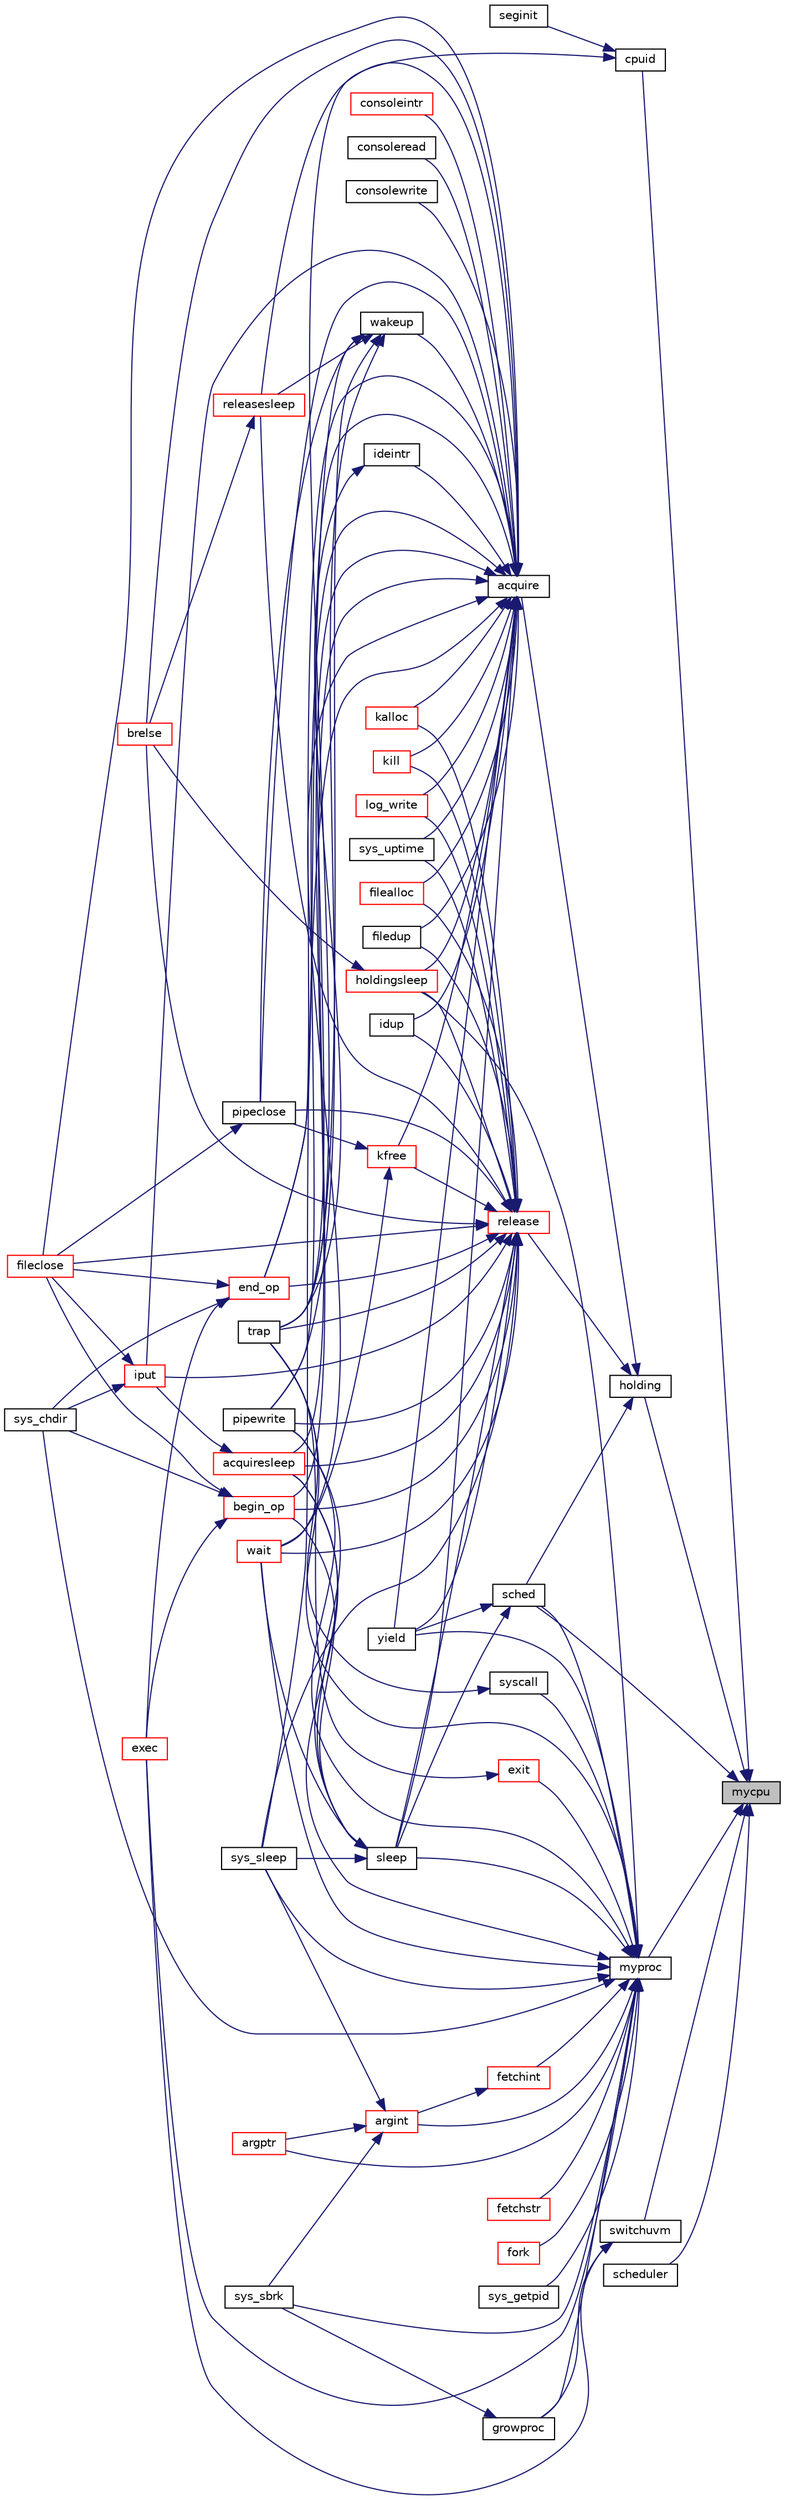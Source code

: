 digraph "mycpu"
{
 // LATEX_PDF_SIZE
  edge [fontname="Helvetica",fontsize="10",labelfontname="Helvetica",labelfontsize="10"];
  node [fontname="Helvetica",fontsize="10",shape=record];
  rankdir="RL";
  Node1 [label="mycpu",height=0.2,width=0.4,color="black", fillcolor="grey75", style="filled", fontcolor="black",tooltip=" "];
  Node1 -> Node2 [dir="back",color="midnightblue",fontsize="10",style="solid"];
  Node2 [label="cpuid",height=0.2,width=0.4,color="black", fillcolor="white", style="filled",URL="$d5/d64/defs_8h.html#a1444de2903d3d2624a50de058d19c635",tooltip=" "];
  Node2 -> Node3 [dir="back",color="midnightblue",fontsize="10",style="solid"];
  Node3 [label="seginit",height=0.2,width=0.4,color="black", fillcolor="white", style="filled",URL="$d5/d64/defs_8h.html#aaf5b2814a1dbf3ef0803dff58e0a76dc",tooltip=" "];
  Node2 -> Node4 [dir="back",color="midnightblue",fontsize="10",style="solid"];
  Node4 [label="trap",height=0.2,width=0.4,color="black", fillcolor="white", style="filled",URL="$dc/d6f/trap_8c.html#a372d166e36c086c91e5f5d81e5fead3a",tooltip=" "];
  Node1 -> Node5 [dir="back",color="midnightblue",fontsize="10",style="solid"];
  Node5 [label="holding",height=0.2,width=0.4,color="black", fillcolor="white", style="filled",URL="$d5/d64/defs_8h.html#ac44b13cc76bf4040e3baf34df75ff230",tooltip=" "];
  Node5 -> Node6 [dir="back",color="midnightblue",fontsize="10",style="solid"];
  Node6 [label="acquire",height=0.2,width=0.4,color="black", fillcolor="white", style="filled",URL="$d5/d64/defs_8h.html#afe4ef8638f1ecb962a6e67fb086ee3b8",tooltip=" "];
  Node6 -> Node7 [dir="back",color="midnightblue",fontsize="10",style="solid"];
  Node7 [label="acquiresleep",height=0.2,width=0.4,color="red", fillcolor="white", style="filled",URL="$d5/d64/defs_8h.html#aecd4639fe2f9aaad8e8cee2b5e0688c3",tooltip=" "];
  Node7 -> Node16 [dir="back",color="midnightblue",fontsize="10",style="solid"];
  Node16 [label="iput",height=0.2,width=0.4,color="red", fillcolor="white", style="filled",URL="$d5/d64/defs_8h.html#a29530a0afdfe924818d8c70b6724528d",tooltip=" "];
  Node16 -> Node18 [dir="back",color="midnightblue",fontsize="10",style="solid"];
  Node18 [label="fileclose",height=0.2,width=0.4,color="red", fillcolor="white", style="filled",URL="$d5/d64/defs_8h.html#ac865ee0b2d70f753d61d1fefef9de0f6",tooltip=" "];
  Node16 -> Node13 [dir="back",color="midnightblue",fontsize="10",style="solid"];
  Node13 [label="sys_chdir",height=0.2,width=0.4,color="black", fillcolor="white", style="filled",URL="$db/dd8/syscall_8c.html#ad1c5f8693cb35b9605fee09eebdda640",tooltip=" "];
  Node6 -> Node22 [dir="back",color="midnightblue",fontsize="10",style="solid"];
  Node22 [label="begin_op",height=0.2,width=0.4,color="red", fillcolor="white", style="filled",URL="$d5/d64/defs_8h.html#a603ca98212e00d2ffdba7827ef0f1003",tooltip=" "];
  Node22 -> Node9 [dir="back",color="midnightblue",fontsize="10",style="solid"];
  Node9 [label="exec",height=0.2,width=0.4,color="red", fillcolor="white", style="filled",URL="$d5/d64/defs_8h.html#aa7b4aae4a12acd187e23396214aeca47",tooltip=" "];
  Node22 -> Node18 [dir="back",color="midnightblue",fontsize="10",style="solid"];
  Node22 -> Node13 [dir="back",color="midnightblue",fontsize="10",style="solid"];
  Node6 -> Node26 [dir="back",color="midnightblue",fontsize="10",style="solid"];
  Node26 [label="brelse",height=0.2,width=0.4,color="red", fillcolor="white", style="filled",URL="$dc/de6/bio_8c.html#ab5335aeb503731104314321a78a6d727",tooltip=" "];
  Node6 -> Node33 [dir="back",color="midnightblue",fontsize="10",style="solid"];
  Node33 [label="consoleintr",height=0.2,width=0.4,color="red", fillcolor="white", style="filled",URL="$d0/d56/console_8c.html#aad3d6ca39f23bb6d2686d2967e415193",tooltip=" "];
  Node6 -> Node36 [dir="back",color="midnightblue",fontsize="10",style="solid"];
  Node36 [label="consoleread",height=0.2,width=0.4,color="black", fillcolor="white", style="filled",URL="$d0/d56/console_8c.html#a28ac85a90987662e306ca8efbfe16074",tooltip=" "];
  Node6 -> Node37 [dir="back",color="midnightblue",fontsize="10",style="solid"];
  Node37 [label="consolewrite",height=0.2,width=0.4,color="black", fillcolor="white", style="filled",URL="$d0/d56/console_8c.html#a6af7eb39268127d389792cec37785666",tooltip=" "];
  Node6 -> Node38 [dir="back",color="midnightblue",fontsize="10",style="solid"];
  Node38 [label="end_op",height=0.2,width=0.4,color="red", fillcolor="white", style="filled",URL="$d5/d64/defs_8h.html#a2504e37a109f9bae5ca11fe89e4e8fa1",tooltip=" "];
  Node38 -> Node9 [dir="back",color="midnightblue",fontsize="10",style="solid"];
  Node38 -> Node18 [dir="back",color="midnightblue",fontsize="10",style="solid"];
  Node38 -> Node13 [dir="back",color="midnightblue",fontsize="10",style="solid"];
  Node6 -> Node39 [dir="back",color="midnightblue",fontsize="10",style="solid"];
  Node39 [label="filealloc",height=0.2,width=0.4,color="red", fillcolor="white", style="filled",URL="$d5/d64/defs_8h.html#a69d3d2dd94efa1f1ff8d0143f4d9b786",tooltip=" "];
  Node6 -> Node18 [dir="back",color="midnightblue",fontsize="10",style="solid"];
  Node6 -> Node40 [dir="back",color="midnightblue",fontsize="10",style="solid"];
  Node40 [label="filedup",height=0.2,width=0.4,color="black", fillcolor="white", style="filled",URL="$d5/d64/defs_8h.html#a1063546fe0d5f45fe1a38a9b4f6b5783",tooltip=" "];
  Node6 -> Node41 [dir="back",color="midnightblue",fontsize="10",style="solid"];
  Node41 [label="holdingsleep",height=0.2,width=0.4,color="red", fillcolor="white", style="filled",URL="$d5/d64/defs_8h.html#afa76133bc67c6026376d630da9b53b68",tooltip=" "];
  Node41 -> Node26 [dir="back",color="midnightblue",fontsize="10",style="solid"];
  Node6 -> Node45 [dir="back",color="midnightblue",fontsize="10",style="solid"];
  Node45 [label="ideintr",height=0.2,width=0.4,color="black", fillcolor="white", style="filled",URL="$d5/d64/defs_8h.html#a709693afdb9b89d848e684e7acde1f8f",tooltip=" "];
  Node45 -> Node4 [dir="back",color="midnightblue",fontsize="10",style="solid"];
  Node6 -> Node46 [dir="back",color="midnightblue",fontsize="10",style="solid"];
  Node46 [label="idup",height=0.2,width=0.4,color="black", fillcolor="white", style="filled",URL="$d5/d64/defs_8h.html#acdd1de79a331b8922c483434d257731d",tooltip=" "];
  Node6 -> Node16 [dir="back",color="midnightblue",fontsize="10",style="solid"];
  Node6 -> Node47 [dir="back",color="midnightblue",fontsize="10",style="solid"];
  Node47 [label="kalloc",height=0.2,width=0.4,color="red", fillcolor="white", style="filled",URL="$d5/d64/defs_8h.html#a3af104ba40b66dcec8363ac5a70907ed",tooltip=" "];
  Node6 -> Node52 [dir="back",color="midnightblue",fontsize="10",style="solid"];
  Node52 [label="kfree",height=0.2,width=0.4,color="red", fillcolor="white", style="filled",URL="$d5/d64/defs_8h.html#ae79d6a7d0901b7c081cfded3f916d5bd",tooltip=" "];
  Node52 -> Node59 [dir="back",color="midnightblue",fontsize="10",style="solid"];
  Node59 [label="pipeclose",height=0.2,width=0.4,color="black", fillcolor="white", style="filled",URL="$d5/d64/defs_8h.html#af6220973e389c74782d76ae641a5e7db",tooltip=" "];
  Node59 -> Node18 [dir="back",color="midnightblue",fontsize="10",style="solid"];
  Node52 -> Node57 [dir="back",color="midnightblue",fontsize="10",style="solid"];
  Node57 [label="wait",height=0.2,width=0.4,color="red", fillcolor="white", style="filled",URL="$d5/d64/defs_8h.html#af6f31822f7e737b4e414bdac1ccb59a4",tooltip=" "];
  Node6 -> Node60 [dir="back",color="midnightblue",fontsize="10",style="solid"];
  Node60 [label="kill",height=0.2,width=0.4,color="red", fillcolor="white", style="filled",URL="$d5/d64/defs_8h.html#ab893e9671d6bfe2b2604002a50639f21",tooltip=" "];
  Node6 -> Node62 [dir="back",color="midnightblue",fontsize="10",style="solid"];
  Node62 [label="log_write",height=0.2,width=0.4,color="red", fillcolor="white", style="filled",URL="$d5/d64/defs_8h.html#a270d0050dc50965f4f851717841ad33c",tooltip=" "];
  Node6 -> Node59 [dir="back",color="midnightblue",fontsize="10",style="solid"];
  Node6 -> Node63 [dir="back",color="midnightblue",fontsize="10",style="solid"];
  Node63 [label="pipewrite",height=0.2,width=0.4,color="black", fillcolor="white", style="filled",URL="$d5/d64/defs_8h.html#ae63b0db4ca2cbb2025b89d977c6535b1",tooltip=" "];
  Node6 -> Node64 [dir="back",color="midnightblue",fontsize="10",style="solid"];
  Node64 [label="releasesleep",height=0.2,width=0.4,color="red", fillcolor="white", style="filled",URL="$d5/d64/defs_8h.html#a840b479c87b1c047d7142f58e0ad0b27",tooltip=" "];
  Node64 -> Node26 [dir="back",color="midnightblue",fontsize="10",style="solid"];
  Node6 -> Node65 [dir="back",color="midnightblue",fontsize="10",style="solid"];
  Node65 [label="sleep",height=0.2,width=0.4,color="black", fillcolor="white", style="filled",URL="$d5/d64/defs_8h.html#aca4a88f06b3ebbcc04330f7ae06c8507",tooltip=" "];
  Node65 -> Node7 [dir="back",color="midnightblue",fontsize="10",style="solid"];
  Node65 -> Node22 [dir="back",color="midnightblue",fontsize="10",style="solid"];
  Node65 -> Node63 [dir="back",color="midnightblue",fontsize="10",style="solid"];
  Node65 -> Node66 [dir="back",color="midnightblue",fontsize="10",style="solid"];
  Node66 [label="sys_sleep",height=0.2,width=0.4,color="black", fillcolor="white", style="filled",URL="$db/dd8/syscall_8c.html#a59778ec9bfa6b6f2100b43fbba000573",tooltip=" "];
  Node65 -> Node57 [dir="back",color="midnightblue",fontsize="10",style="solid"];
  Node6 -> Node66 [dir="back",color="midnightblue",fontsize="10",style="solid"];
  Node6 -> Node67 [dir="back",color="midnightblue",fontsize="10",style="solid"];
  Node67 [label="sys_uptime",height=0.2,width=0.4,color="black", fillcolor="white", style="filled",URL="$db/dd8/syscall_8c.html#aaf8553903ba8f2776247679d4db0d121",tooltip=" "];
  Node6 -> Node4 [dir="back",color="midnightblue",fontsize="10",style="solid"];
  Node6 -> Node57 [dir="back",color="midnightblue",fontsize="10",style="solid"];
  Node6 -> Node68 [dir="back",color="midnightblue",fontsize="10",style="solid"];
  Node68 [label="wakeup",height=0.2,width=0.4,color="black", fillcolor="white", style="filled",URL="$d5/d64/defs_8h.html#a245b56417239f499389b2e806bd99254",tooltip=" "];
  Node68 -> Node38 [dir="back",color="midnightblue",fontsize="10",style="solid"];
  Node68 -> Node59 [dir="back",color="midnightblue",fontsize="10",style="solid"];
  Node68 -> Node63 [dir="back",color="midnightblue",fontsize="10",style="solid"];
  Node68 -> Node64 [dir="back",color="midnightblue",fontsize="10",style="solid"];
  Node68 -> Node4 [dir="back",color="midnightblue",fontsize="10",style="solid"];
  Node6 -> Node69 [dir="back",color="midnightblue",fontsize="10",style="solid"];
  Node69 [label="yield",height=0.2,width=0.4,color="black", fillcolor="white", style="filled",URL="$d5/d64/defs_8h.html#a7cb51f5c2b5cad3766f19eb69c92793b",tooltip=" "];
  Node5 -> Node70 [dir="back",color="midnightblue",fontsize="10",style="solid"];
  Node70 [label="release",height=0.2,width=0.4,color="red", fillcolor="white", style="filled",URL="$d5/d64/defs_8h.html#a4f8616948f3dbce65671f666eed1d669",tooltip=" "];
  Node70 -> Node7 [dir="back",color="midnightblue",fontsize="10",style="solid"];
  Node70 -> Node22 [dir="back",color="midnightblue",fontsize="10",style="solid"];
  Node70 -> Node26 [dir="back",color="midnightblue",fontsize="10",style="solid"];
  Node70 -> Node38 [dir="back",color="midnightblue",fontsize="10",style="solid"];
  Node70 -> Node39 [dir="back",color="midnightblue",fontsize="10",style="solid"];
  Node70 -> Node18 [dir="back",color="midnightblue",fontsize="10",style="solid"];
  Node70 -> Node40 [dir="back",color="midnightblue",fontsize="10",style="solid"];
  Node70 -> Node41 [dir="back",color="midnightblue",fontsize="10",style="solid"];
  Node70 -> Node46 [dir="back",color="midnightblue",fontsize="10",style="solid"];
  Node70 -> Node16 [dir="back",color="midnightblue",fontsize="10",style="solid"];
  Node70 -> Node47 [dir="back",color="midnightblue",fontsize="10",style="solid"];
  Node70 -> Node52 [dir="back",color="midnightblue",fontsize="10",style="solid"];
  Node70 -> Node60 [dir="back",color="midnightblue",fontsize="10",style="solid"];
  Node70 -> Node62 [dir="back",color="midnightblue",fontsize="10",style="solid"];
  Node70 -> Node59 [dir="back",color="midnightblue",fontsize="10",style="solid"];
  Node70 -> Node63 [dir="back",color="midnightblue",fontsize="10",style="solid"];
  Node70 -> Node64 [dir="back",color="midnightblue",fontsize="10",style="solid"];
  Node70 -> Node65 [dir="back",color="midnightblue",fontsize="10",style="solid"];
  Node70 -> Node66 [dir="back",color="midnightblue",fontsize="10",style="solid"];
  Node70 -> Node67 [dir="back",color="midnightblue",fontsize="10",style="solid"];
  Node70 -> Node4 [dir="back",color="midnightblue",fontsize="10",style="solid"];
  Node70 -> Node57 [dir="back",color="midnightblue",fontsize="10",style="solid"];
  Node70 -> Node69 [dir="back",color="midnightblue",fontsize="10",style="solid"];
  Node5 -> Node71 [dir="back",color="midnightblue",fontsize="10",style="solid"];
  Node71 [label="sched",height=0.2,width=0.4,color="black", fillcolor="white", style="filled",URL="$d5/d64/defs_8h.html#ad788da91743c333b5bed7c4a0dd12365",tooltip=" "];
  Node71 -> Node65 [dir="back",color="midnightblue",fontsize="10",style="solid"];
  Node71 -> Node69 [dir="back",color="midnightblue",fontsize="10",style="solid"];
  Node1 -> Node72 [dir="back",color="midnightblue",fontsize="10",style="solid"];
  Node72 [label="myproc",height=0.2,width=0.4,color="black", fillcolor="white", style="filled",URL="$d5/d64/defs_8h.html#addb64b689e3c266aaa67cc0126bba441",tooltip=" "];
  Node72 -> Node7 [dir="back",color="midnightblue",fontsize="10",style="solid"];
  Node72 -> Node73 [dir="back",color="midnightblue",fontsize="10",style="solid"];
  Node73 [label="argint",height=0.2,width=0.4,color="red", fillcolor="white", style="filled",URL="$d5/d64/defs_8h.html#a75bc8d8c7ea0b4b39d4f470e18e0dba7",tooltip=" "];
  Node73 -> Node74 [dir="back",color="midnightblue",fontsize="10",style="solid"];
  Node74 [label="argptr",height=0.2,width=0.4,color="red", fillcolor="white", style="filled",URL="$d5/d64/defs_8h.html#a05c7464938c27eb91540c06ec6137f26",tooltip=" "];
  Node73 -> Node50 [dir="back",color="midnightblue",fontsize="10",style="solid"];
  Node50 [label="sys_sbrk",height=0.2,width=0.4,color="black", fillcolor="white", style="filled",URL="$db/dd8/syscall_8c.html#ab21d46be776cf6075a997af525a1a628",tooltip=" "];
  Node73 -> Node66 [dir="back",color="midnightblue",fontsize="10",style="solid"];
  Node72 -> Node74 [dir="back",color="midnightblue",fontsize="10",style="solid"];
  Node72 -> Node9 [dir="back",color="midnightblue",fontsize="10",style="solid"];
  Node72 -> Node76 [dir="back",color="midnightblue",fontsize="10",style="solid"];
  Node76 [label="exit",height=0.2,width=0.4,color="red", fillcolor="white", style="filled",URL="$d5/d64/defs_8h.html#aaf98ef7cdde3a0dfb2e49919de3298b1",tooltip=" "];
  Node76 -> Node4 [dir="back",color="midnightblue",fontsize="10",style="solid"];
  Node72 -> Node84 [dir="back",color="midnightblue",fontsize="10",style="solid"];
  Node84 [label="fetchint",height=0.2,width=0.4,color="red", fillcolor="white", style="filled",URL="$d5/d64/defs_8h.html#ab8c95490fad429ac2701653041f2efcf",tooltip=" "];
  Node84 -> Node73 [dir="back",color="midnightblue",fontsize="10",style="solid"];
  Node72 -> Node85 [dir="back",color="midnightblue",fontsize="10",style="solid"];
  Node85 [label="fetchstr",height=0.2,width=0.4,color="red", fillcolor="white", style="filled",URL="$d5/d64/defs_8h.html#a386d969a02c926521cf2e1816069a4dc",tooltip=" "];
  Node72 -> Node86 [dir="back",color="midnightblue",fontsize="10",style="solid"];
  Node86 [label="fork",height=0.2,width=0.4,color="red", fillcolor="white", style="filled",URL="$d5/d64/defs_8h.html#acd2e1ded4bb6fce4500438bf928330f4",tooltip=" "];
  Node72 -> Node49 [dir="back",color="midnightblue",fontsize="10",style="solid"];
  Node49 [label="growproc",height=0.2,width=0.4,color="black", fillcolor="white", style="filled",URL="$d5/d64/defs_8h.html#acb02e9289fb8a1017c3455b137a9bccd",tooltip=" "];
  Node49 -> Node50 [dir="back",color="midnightblue",fontsize="10",style="solid"];
  Node72 -> Node41 [dir="back",color="midnightblue",fontsize="10",style="solid"];
  Node72 -> Node63 [dir="back",color="midnightblue",fontsize="10",style="solid"];
  Node72 -> Node71 [dir="back",color="midnightblue",fontsize="10",style="solid"];
  Node72 -> Node65 [dir="back",color="midnightblue",fontsize="10",style="solid"];
  Node72 -> Node13 [dir="back",color="midnightblue",fontsize="10",style="solid"];
  Node72 -> Node88 [dir="back",color="midnightblue",fontsize="10",style="solid"];
  Node88 [label="sys_getpid",height=0.2,width=0.4,color="black", fillcolor="white", style="filled",URL="$db/dd8/syscall_8c.html#ac81965412a0725574b8c72afda11243e",tooltip=" "];
  Node72 -> Node50 [dir="back",color="midnightblue",fontsize="10",style="solid"];
  Node72 -> Node66 [dir="back",color="midnightblue",fontsize="10",style="solid"];
  Node72 -> Node89 [dir="back",color="midnightblue",fontsize="10",style="solid"];
  Node89 [label="syscall",height=0.2,width=0.4,color="black", fillcolor="white", style="filled",URL="$d5/d64/defs_8h.html#acd6bcafe6626fe8e7d00cacdbc3cc4f1",tooltip=" "];
  Node89 -> Node4 [dir="back",color="midnightblue",fontsize="10",style="solid"];
  Node72 -> Node4 [dir="back",color="midnightblue",fontsize="10",style="solid"];
  Node72 -> Node57 [dir="back",color="midnightblue",fontsize="10",style="solid"];
  Node72 -> Node69 [dir="back",color="midnightblue",fontsize="10",style="solid"];
  Node1 -> Node71 [dir="back",color="midnightblue",fontsize="10",style="solid"];
  Node1 -> Node90 [dir="back",color="midnightblue",fontsize="10",style="solid"];
  Node90 [label="scheduler",height=0.2,width=0.4,color="black", fillcolor="white", style="filled",URL="$d5/d64/defs_8h.html#a9596021487afc9231319f22b71e4cb42",tooltip=" "];
  Node1 -> Node91 [dir="back",color="midnightblue",fontsize="10",style="solid"];
  Node91 [label="switchuvm",height=0.2,width=0.4,color="black", fillcolor="white", style="filled",URL="$d5/d64/defs_8h.html#ad43d81fa3edec39a200abd0853bc84b1",tooltip=" "];
  Node91 -> Node9 [dir="back",color="midnightblue",fontsize="10",style="solid"];
  Node91 -> Node49 [dir="back",color="midnightblue",fontsize="10",style="solid"];
}
